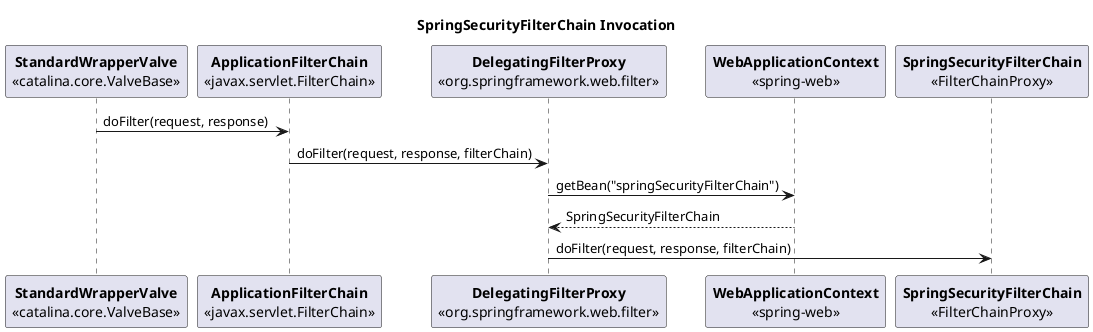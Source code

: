 @startuml
title SpringSecurityFilterChain Invocation

participant "<b>StandardWrapperValve</b>\n<<catalina.core.ValveBase>>" as StandardWrapperValve
participant "<b>ApplicationFilterChain</b>\n<<javax.servlet.FilterChain>>" as ApplicationFilterChain
participant "<b>DelegatingFilterProxy</b>\n<<org.springframework.web.filter>>" as DelegatingFilterProxy
participant "<b>WebApplicationContext</b>\n<<spring-web>>" as WebApplicationContext
participant "<b>SpringSecurityFilterChain</b>\n<<FilterChainProxy>>" as SpringSecurityFilterChain

StandardWrapperValve -> ApplicationFilterChain: doFilter(request, response)
ApplicationFilterChain -> DelegatingFilterProxy: doFilter(request, response, filterChain)

DelegatingFilterProxy -> WebApplicationContext: getBean("springSecurityFilterChain")
WebApplicationContext --> DelegatingFilterProxy: SpringSecurityFilterChain
DelegatingFilterProxy -> SpringSecurityFilterChain: doFilter(request, response, filterChain)

@enduml
